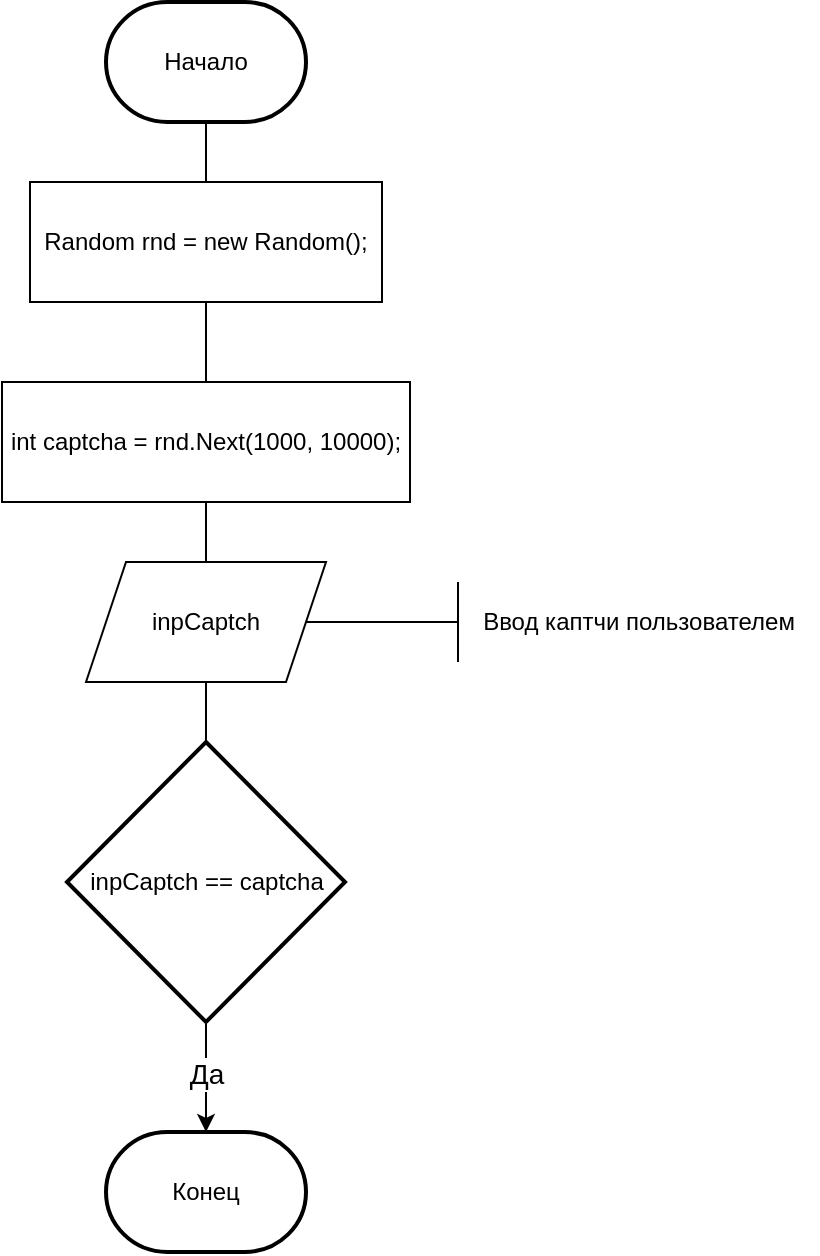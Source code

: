 <mxfile version="24.7.12">
  <diagram name="Страница — 1" id="bJnA6_BP4zeDV8eu0bC3">
    <mxGraphModel dx="1624" dy="879" grid="1" gridSize="10" guides="1" tooltips="1" connect="1" arrows="1" fold="1" page="1" pageScale="1" pageWidth="827" pageHeight="1169" math="0" shadow="0">
      <root>
        <mxCell id="0" />
        <mxCell id="1" parent="0" />
        <mxCell id="-51ZevveH4wyb8dc6YeT-1" value="Random rnd = new Random();" style="rounded=0;whiteSpace=wrap;html=1;" vertex="1" parent="1">
          <mxGeometry x="326" y="110" width="176" height="60" as="geometry" />
        </mxCell>
        <mxCell id="-51ZevveH4wyb8dc6YeT-2" value="Начало" style="strokeWidth=2;html=1;shape=mxgraph.flowchart.terminator;whiteSpace=wrap;" vertex="1" parent="1">
          <mxGeometry x="364" y="20" width="100" height="60" as="geometry" />
        </mxCell>
        <mxCell id="-51ZevveH4wyb8dc6YeT-3" value="int captcha = rnd.Next(1000, 10000);" style="rounded=0;whiteSpace=wrap;html=1;" vertex="1" parent="1">
          <mxGeometry x="312" y="210" width="204" height="60" as="geometry" />
        </mxCell>
        <mxCell id="-51ZevveH4wyb8dc6YeT-4" value="inpCaptch" style="shape=parallelogram;perimeter=parallelogramPerimeter;whiteSpace=wrap;html=1;fixedSize=1;" vertex="1" parent="1">
          <mxGeometry x="354" y="300" width="120" height="60" as="geometry" />
        </mxCell>
        <mxCell id="-51ZevveH4wyb8dc6YeT-5" value="" style="endArrow=none;html=1;rounded=0;exitX=1;exitY=0.5;exitDx=0;exitDy=0;" edge="1" parent="1" source="-51ZevveH4wyb8dc6YeT-4">
          <mxGeometry width="50" height="50" relative="1" as="geometry">
            <mxPoint x="440" y="460" as="sourcePoint" />
            <mxPoint x="540" y="330" as="targetPoint" />
          </mxGeometry>
        </mxCell>
        <mxCell id="-51ZevveH4wyb8dc6YeT-6" value="" style="endArrow=none;html=1;rounded=0;" edge="1" parent="1">
          <mxGeometry width="50" height="50" relative="1" as="geometry">
            <mxPoint x="540" y="350" as="sourcePoint" />
            <mxPoint x="540" y="310" as="targetPoint" />
          </mxGeometry>
        </mxCell>
        <mxCell id="-51ZevveH4wyb8dc6YeT-7" value="Ввод каптчи пользователем" style="text;html=1;align=center;verticalAlign=middle;resizable=0;points=[];autosize=1;strokeColor=none;fillColor=none;" vertex="1" parent="1">
          <mxGeometry x="540" y="315" width="180" height="30" as="geometry" />
        </mxCell>
        <mxCell id="-51ZevveH4wyb8dc6YeT-8" value="inpCaptch == captcha" style="strokeWidth=2;html=1;shape=mxgraph.flowchart.decision;whiteSpace=wrap;" vertex="1" parent="1">
          <mxGeometry x="344.5" y="390" width="139" height="140" as="geometry" />
        </mxCell>
        <mxCell id="-51ZevveH4wyb8dc6YeT-9" value="Конец" style="strokeWidth=2;html=1;shape=mxgraph.flowchart.terminator;whiteSpace=wrap;" vertex="1" parent="1">
          <mxGeometry x="364" y="585" width="100" height="60" as="geometry" />
        </mxCell>
        <mxCell id="-51ZevveH4wyb8dc6YeT-10" value="" style="endArrow=none;html=1;rounded=0;entryX=0.5;entryY=1;entryDx=0;entryDy=0;entryPerimeter=0;exitX=0.5;exitY=0;exitDx=0;exitDy=0;exitPerimeter=0;startArrow=classic;startFill=1;" edge="1" parent="1" source="-51ZevveH4wyb8dc6YeT-9" target="-51ZevveH4wyb8dc6YeT-8">
          <mxGeometry width="50" height="50" relative="1" as="geometry">
            <mxPoint x="270" y="610" as="sourcePoint" />
            <mxPoint x="320" y="560" as="targetPoint" />
          </mxGeometry>
        </mxCell>
        <mxCell id="-51ZevveH4wyb8dc6YeT-11" value="&lt;font style=&quot;font-size: 14px;&quot;&gt;Да&lt;/font&gt;" style="edgeLabel;html=1;align=center;verticalAlign=middle;resizable=0;points=[];" vertex="1" connectable="0" parent="-51ZevveH4wyb8dc6YeT-10">
          <mxGeometry x="0.079" relative="1" as="geometry">
            <mxPoint as="offset" />
          </mxGeometry>
        </mxCell>
        <mxCell id="-51ZevveH4wyb8dc6YeT-12" value="" style="endArrow=none;html=1;rounded=0;entryX=0.5;entryY=1;entryDx=0;entryDy=0;entryPerimeter=0;exitX=0.5;exitY=0;exitDx=0;exitDy=0;" edge="1" parent="1" source="-51ZevveH4wyb8dc6YeT-1" target="-51ZevveH4wyb8dc6YeT-2">
          <mxGeometry width="50" height="50" relative="1" as="geometry">
            <mxPoint x="180" y="370" as="sourcePoint" />
            <mxPoint x="230" y="320" as="targetPoint" />
          </mxGeometry>
        </mxCell>
        <mxCell id="-51ZevveH4wyb8dc6YeT-13" value="" style="endArrow=none;html=1;rounded=0;entryX=0.5;entryY=1;entryDx=0;entryDy=0;exitX=0.5;exitY=0;exitDx=0;exitDy=0;" edge="1" parent="1" source="-51ZevveH4wyb8dc6YeT-3" target="-51ZevveH4wyb8dc6YeT-1">
          <mxGeometry width="50" height="50" relative="1" as="geometry">
            <mxPoint x="180" y="320" as="sourcePoint" />
            <mxPoint x="230" y="270" as="targetPoint" />
          </mxGeometry>
        </mxCell>
        <mxCell id="-51ZevveH4wyb8dc6YeT-14" value="" style="endArrow=none;html=1;rounded=0;entryX=0.5;entryY=1;entryDx=0;entryDy=0;exitX=0.5;exitY=0;exitDx=0;exitDy=0;" edge="1" parent="1" source="-51ZevveH4wyb8dc6YeT-4" target="-51ZevveH4wyb8dc6YeT-3">
          <mxGeometry width="50" height="50" relative="1" as="geometry">
            <mxPoint x="220" y="400" as="sourcePoint" />
            <mxPoint x="270" y="350" as="targetPoint" />
          </mxGeometry>
        </mxCell>
        <mxCell id="-51ZevveH4wyb8dc6YeT-15" value="" style="endArrow=none;html=1;rounded=0;entryX=0.5;entryY=1;entryDx=0;entryDy=0;exitX=0.5;exitY=0;exitDx=0;exitDy=0;exitPerimeter=0;" edge="1" parent="1" source="-51ZevveH4wyb8dc6YeT-8" target="-51ZevveH4wyb8dc6YeT-4">
          <mxGeometry width="50" height="50" relative="1" as="geometry">
            <mxPoint x="230" y="510" as="sourcePoint" />
            <mxPoint x="280" y="460" as="targetPoint" />
          </mxGeometry>
        </mxCell>
      </root>
    </mxGraphModel>
  </diagram>
</mxfile>
